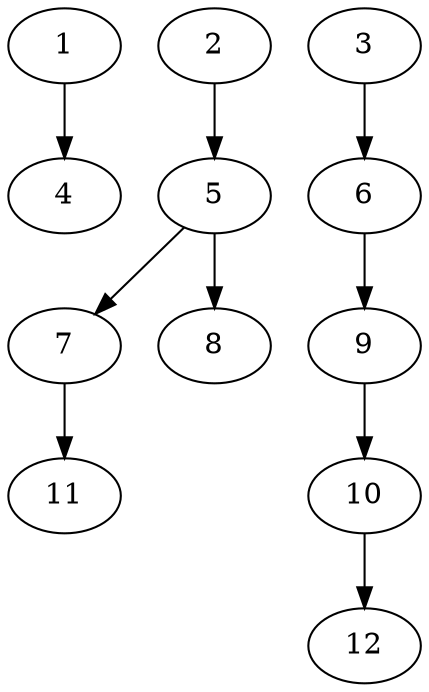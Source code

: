 // DAG (tier=1-easy, mode=data, n=12, ccr=0.345, fat=0.472, density=0.242, regular=0.650, jump=0.069, mindata=1048576, maxdata=8388608)
// DAG automatically generated by daggen at Sun Aug 24 16:33:32 2025
// /home/ermia/Project/Environments/daggen/bin/daggen --dot --ccr 0.345 --fat 0.472 --regular 0.650 --density 0.242 --jump 0.069 --mindata 1048576 --maxdata 8388608 -n 12 
digraph G {
  1 [size="519126567802663808", alpha="0.12", expect_size="259563283901331904"]
  1 -> 4 [size ="208458796236800"]
  2 [size="1705198289181112", alpha="0.14", expect_size="852599144590556"]
  2 -> 5 [size ="179127323721728"]
  3 [size="1771971600770147", alpha="0.09", expect_size="885985800385073"]
  3 -> 6 [size ="36923330527232"]
  4 [size="308696479432704000000", alpha="0.17", expect_size="154348239716352000000"]
  5 [size="13414465368931710", alpha="0.01", expect_size="6707232684465855"]
  5 -> 7 [size ="313677106380800"]
  5 -> 8 [size ="313677106380800"]
  6 [size="24907088421208800", alpha="0.18", expect_size="12453544210604400"]
  6 -> 9 [size ="558560496844800"]
  7 [size="348539629847125952", alpha="0.06", expect_size="174269814923562976"]
  7 -> 11 [size ="190625152499712"]
  8 [size="2841353413389985", alpha="0.16", expect_size="1420676706694992"]
  9 [size="6392179455137669", alpha="0.19", expect_size="3196089727568834"]
  9 -> 10 [size ="159317818867712"]
  10 [size="441679927266121472", alpha="0.15", expect_size="220839963633060736"]
  10 -> 12 [size ="238311125811200"]
  11 [size="82504894698571920", alpha="0.02", expect_size="41252447349285960"]
  12 [size="2536929003801380", alpha="0.19", expect_size="1268464501900690"]
}